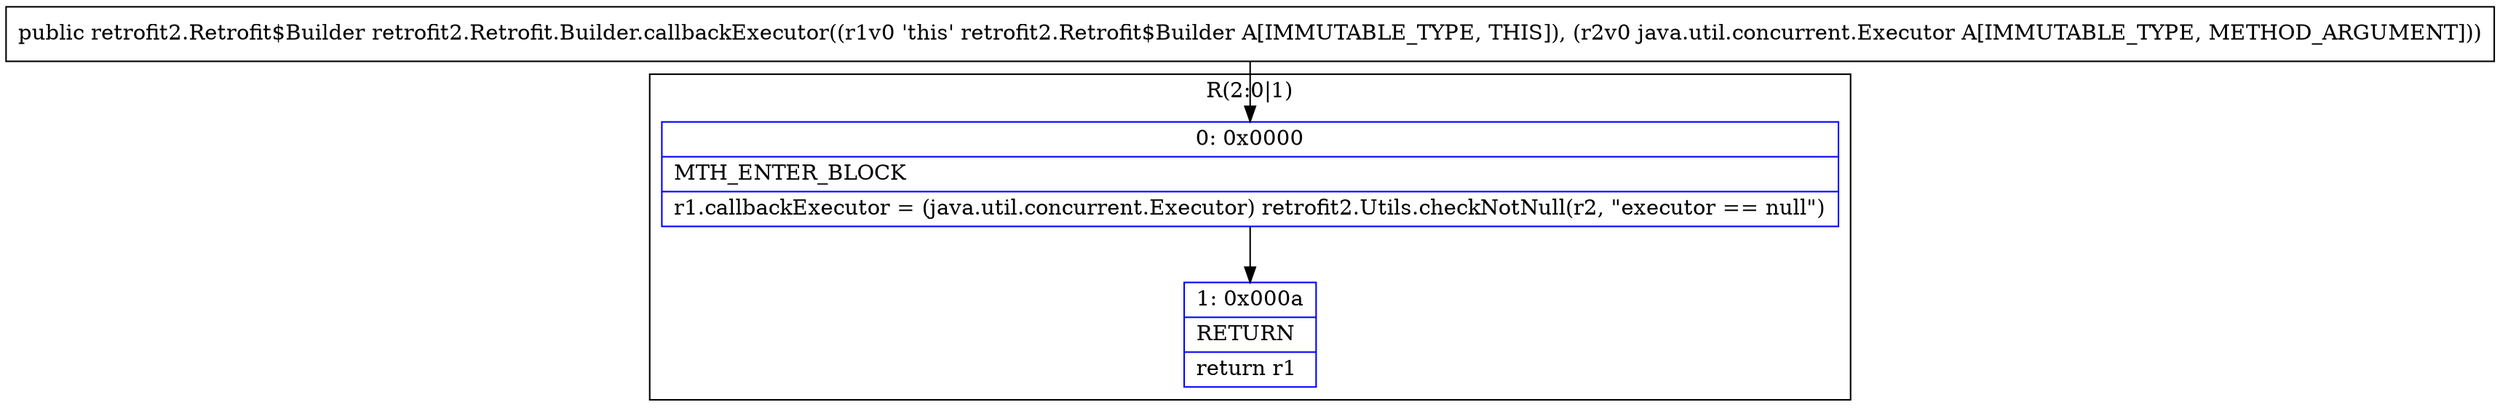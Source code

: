 digraph "CFG forretrofit2.Retrofit.Builder.callbackExecutor(Ljava\/util\/concurrent\/Executor;)Lretrofit2\/Retrofit$Builder;" {
subgraph cluster_Region_574541128 {
label = "R(2:0|1)";
node [shape=record,color=blue];
Node_0 [shape=record,label="{0\:\ 0x0000|MTH_ENTER_BLOCK\l|r1.callbackExecutor = (java.util.concurrent.Executor) retrofit2.Utils.checkNotNull(r2, \"executor == null\")\l}"];
Node_1 [shape=record,label="{1\:\ 0x000a|RETURN\l|return r1\l}"];
}
MethodNode[shape=record,label="{public retrofit2.Retrofit$Builder retrofit2.Retrofit.Builder.callbackExecutor((r1v0 'this' retrofit2.Retrofit$Builder A[IMMUTABLE_TYPE, THIS]), (r2v0 java.util.concurrent.Executor A[IMMUTABLE_TYPE, METHOD_ARGUMENT])) }"];
MethodNode -> Node_0;
Node_0 -> Node_1;
}

